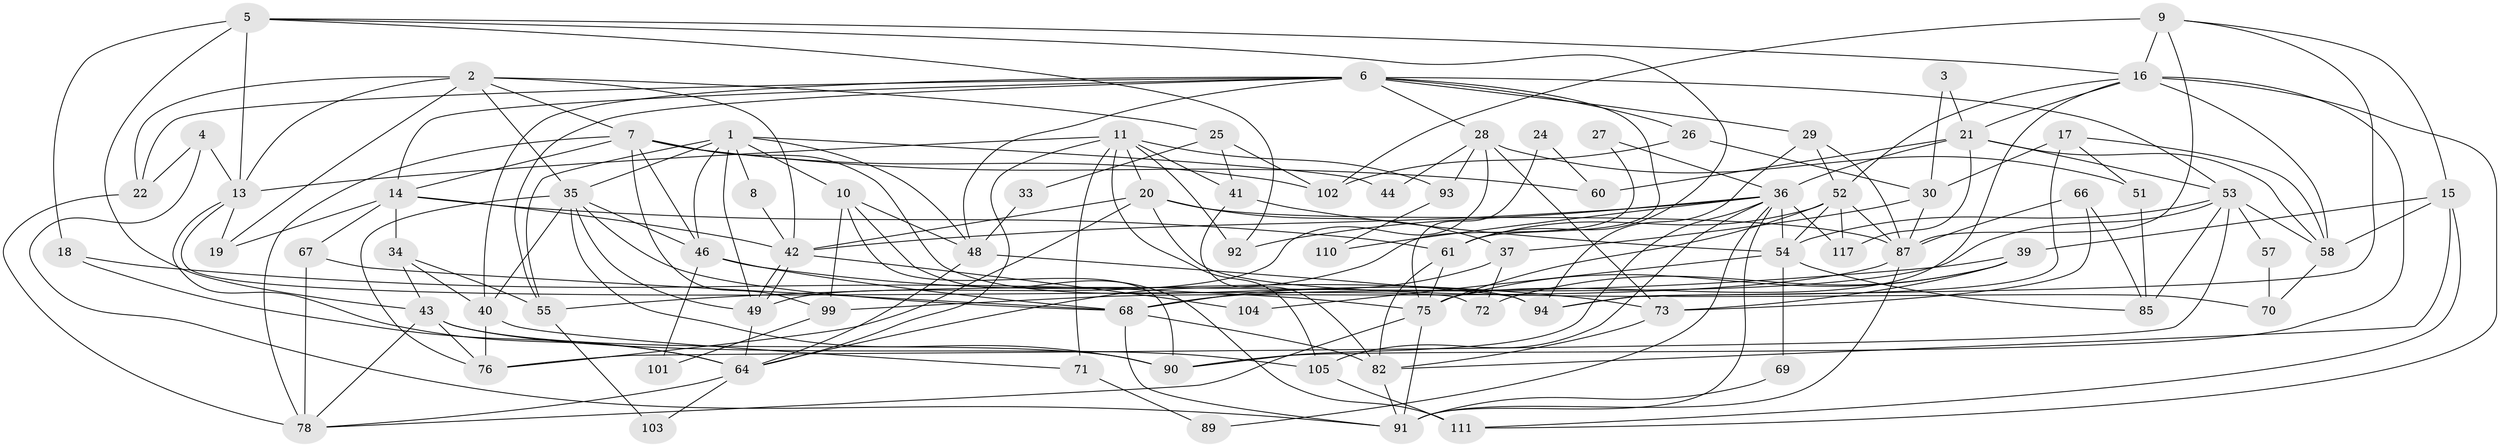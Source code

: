 // Generated by graph-tools (version 1.1) at 2025/52/02/27/25 19:52:06]
// undirected, 81 vertices, 197 edges
graph export_dot {
graph [start="1"]
  node [color=gray90,style=filled];
  1 [super="+32"];
  2 [super="+107"];
  3;
  4;
  5 [super="+23"];
  6 [super="+12"];
  7 [super="+88"];
  8;
  9 [super="+45"];
  10 [super="+81"];
  11 [super="+106"];
  13 [super="+59"];
  14 [super="+65"];
  15;
  16 [super="+47"];
  17 [super="+83"];
  18;
  19;
  20 [super="+121"];
  21 [super="+38"];
  22 [super="+31"];
  24;
  25 [super="+50"];
  26;
  27;
  28 [super="+79"];
  29;
  30;
  33;
  34;
  35 [super="+84"];
  36 [super="+98"];
  37 [super="+63"];
  39 [super="+74"];
  40 [super="+115"];
  41;
  42 [super="+95"];
  43 [super="+97"];
  44;
  46 [super="+56"];
  48;
  49 [super="+120"];
  51;
  52 [super="+118"];
  53 [super="+62"];
  54 [super="+100"];
  55;
  57;
  58 [super="+86"];
  60;
  61 [super="+116"];
  64 [super="+80"];
  66;
  67;
  68 [super="+112"];
  69;
  70;
  71;
  72;
  73 [super="+122"];
  75 [super="+108"];
  76 [super="+77"];
  78;
  82 [super="+113"];
  85;
  87 [super="+96"];
  89;
  90 [super="+119"];
  91 [super="+109"];
  92;
  93;
  94;
  99;
  101;
  102;
  103;
  104;
  105;
  110;
  111 [super="+114"];
  117;
  1 -- 48;
  1 -- 8;
  1 -- 44;
  1 -- 49;
  1 -- 35;
  1 -- 55;
  1 -- 46;
  1 -- 10;
  2 -- 25;
  2 -- 35;
  2 -- 7;
  2 -- 19;
  2 -- 22;
  2 -- 42;
  2 -- 13;
  3 -- 30;
  3 -- 21;
  4 -- 91;
  4 -- 22;
  4 -- 13;
  5 -- 18;
  5 -- 92;
  5 -- 61;
  5 -- 43;
  5 -- 16;
  5 -- 13 [weight=2];
  6 -- 14;
  6 -- 29;
  6 -- 61;
  6 -- 40;
  6 -- 48;
  6 -- 53;
  6 -- 22;
  6 -- 55;
  6 -- 26;
  6 -- 28;
  7 -- 78;
  7 -- 99;
  7 -- 102;
  7 -- 94;
  7 -- 60;
  7 -- 46;
  7 -- 14;
  8 -- 42;
  9 -- 15;
  9 -- 16 [weight=2];
  9 -- 102;
  9 -- 94;
  9 -- 87;
  10 -- 99;
  10 -- 90;
  10 -- 48;
  10 -- 111;
  11 -- 105;
  11 -- 41;
  11 -- 64;
  11 -- 93;
  11 -- 71;
  11 -- 92;
  11 -- 13;
  11 -- 20;
  13 -- 64;
  13 -- 72;
  13 -- 19;
  14 -- 61;
  14 -- 34;
  14 -- 19;
  14 -- 67;
  14 -- 42;
  15 -- 82;
  15 -- 39;
  15 -- 58;
  15 -- 111;
  16 -- 75;
  16 -- 58;
  16 -- 111;
  16 -- 90;
  16 -- 52;
  16 -- 21;
  17 -- 58;
  17 -- 30;
  17 -- 51;
  17 -- 94;
  18 -- 64;
  18 -- 75;
  20 -- 37;
  20 -- 70;
  20 -- 76;
  20 -- 87;
  20 -- 42;
  21 -- 36;
  21 -- 58;
  21 -- 60;
  21 -- 117;
  21 -- 53;
  22 -- 78;
  24 -- 75;
  24 -- 60;
  25 -- 41;
  25 -- 102;
  25 -- 33;
  26 -- 102;
  26 -- 30;
  27 -- 36;
  27 -- 64;
  28 -- 44;
  28 -- 51 [weight=2];
  28 -- 73;
  28 -- 93;
  28 -- 49;
  29 -- 87;
  29 -- 52;
  29 -- 94;
  30 -- 87;
  30 -- 37;
  33 -- 48;
  34 -- 40;
  34 -- 43;
  34 -- 55;
  35 -- 90;
  35 -- 40;
  35 -- 68;
  35 -- 46;
  35 -- 76;
  35 -- 49;
  36 -- 117;
  36 -- 42;
  36 -- 89;
  36 -- 90;
  36 -- 110;
  36 -- 54;
  36 -- 105;
  36 -- 91;
  36 -- 92;
  37 -- 72;
  37 -- 68;
  39 -- 72;
  39 -- 73;
  39 -- 55;
  39 -- 75;
  40 -- 71;
  40 -- 76;
  41 -- 82;
  41 -- 54;
  42 -- 49;
  42 -- 49;
  42 -- 104;
  43 -- 76;
  43 -- 105;
  43 -- 78;
  43 -- 90;
  46 -- 68;
  46 -- 101;
  46 -- 73;
  48 -- 94;
  48 -- 64;
  49 -- 64;
  51 -- 85;
  52 -- 54 [weight=2];
  52 -- 117;
  52 -- 61;
  52 -- 87;
  52 -- 75;
  53 -- 85;
  53 -- 57;
  53 -- 68;
  53 -- 58;
  53 -- 54;
  53 -- 76;
  54 -- 104;
  54 -- 69;
  54 -- 85;
  55 -- 103;
  57 -- 70;
  58 -- 70;
  61 -- 75;
  61 -- 82;
  64 -- 103;
  64 -- 78;
  66 -- 85;
  66 -- 73;
  66 -- 87;
  67 -- 68;
  67 -- 78;
  68 -- 82;
  68 -- 91;
  69 -- 91;
  71 -- 89;
  73 -- 82;
  75 -- 91;
  75 -- 78;
  82 -- 91;
  87 -- 99;
  87 -- 91;
  93 -- 110;
  99 -- 101;
  105 -- 111 [weight=2];
}
